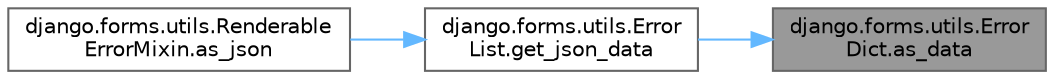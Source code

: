 digraph "django.forms.utils.ErrorDict.as_data"
{
 // LATEX_PDF_SIZE
  bgcolor="transparent";
  edge [fontname=Helvetica,fontsize=10,labelfontname=Helvetica,labelfontsize=10];
  node [fontname=Helvetica,fontsize=10,shape=box,height=0.2,width=0.4];
  rankdir="RL";
  Node1 [id="Node000001",label="django.forms.utils.Error\lDict.as_data",height=0.2,width=0.4,color="gray40", fillcolor="grey60", style="filled", fontcolor="black",tooltip=" "];
  Node1 -> Node2 [id="edge1_Node000001_Node000002",dir="back",color="steelblue1",style="solid",tooltip=" "];
  Node2 [id="Node000002",label="django.forms.utils.Error\lList.get_json_data",height=0.2,width=0.4,color="grey40", fillcolor="white", style="filled",URL="$classdjango_1_1forms_1_1utils_1_1_error_list.html#a01bb578f7d1095b22bfd75e0af12a8f6",tooltip=" "];
  Node2 -> Node3 [id="edge2_Node000002_Node000003",dir="back",color="steelblue1",style="solid",tooltip=" "];
  Node3 [id="Node000003",label="django.forms.utils.Renderable\lErrorMixin.as_json",height=0.2,width=0.4,color="grey40", fillcolor="white", style="filled",URL="$classdjango_1_1forms_1_1utils_1_1_renderable_error_mixin.html#ab4d413009d7bfe326989d1683a24fc27",tooltip=" "];
}
